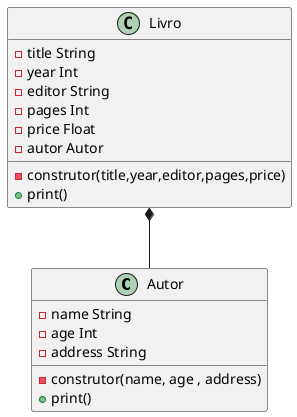 @startuml first

class Autor {
    -name String
    -age Int
    -address String
    -construtor(name, age , address)
    +print()
}

class Livro {
    -title String
    -year Int
    -editor String
    -pages Int
    -price Float
    -autor Autor
    -construtor(title,year,editor,pages,price)
    +print()
}

Livro *-- Autor

@enduml